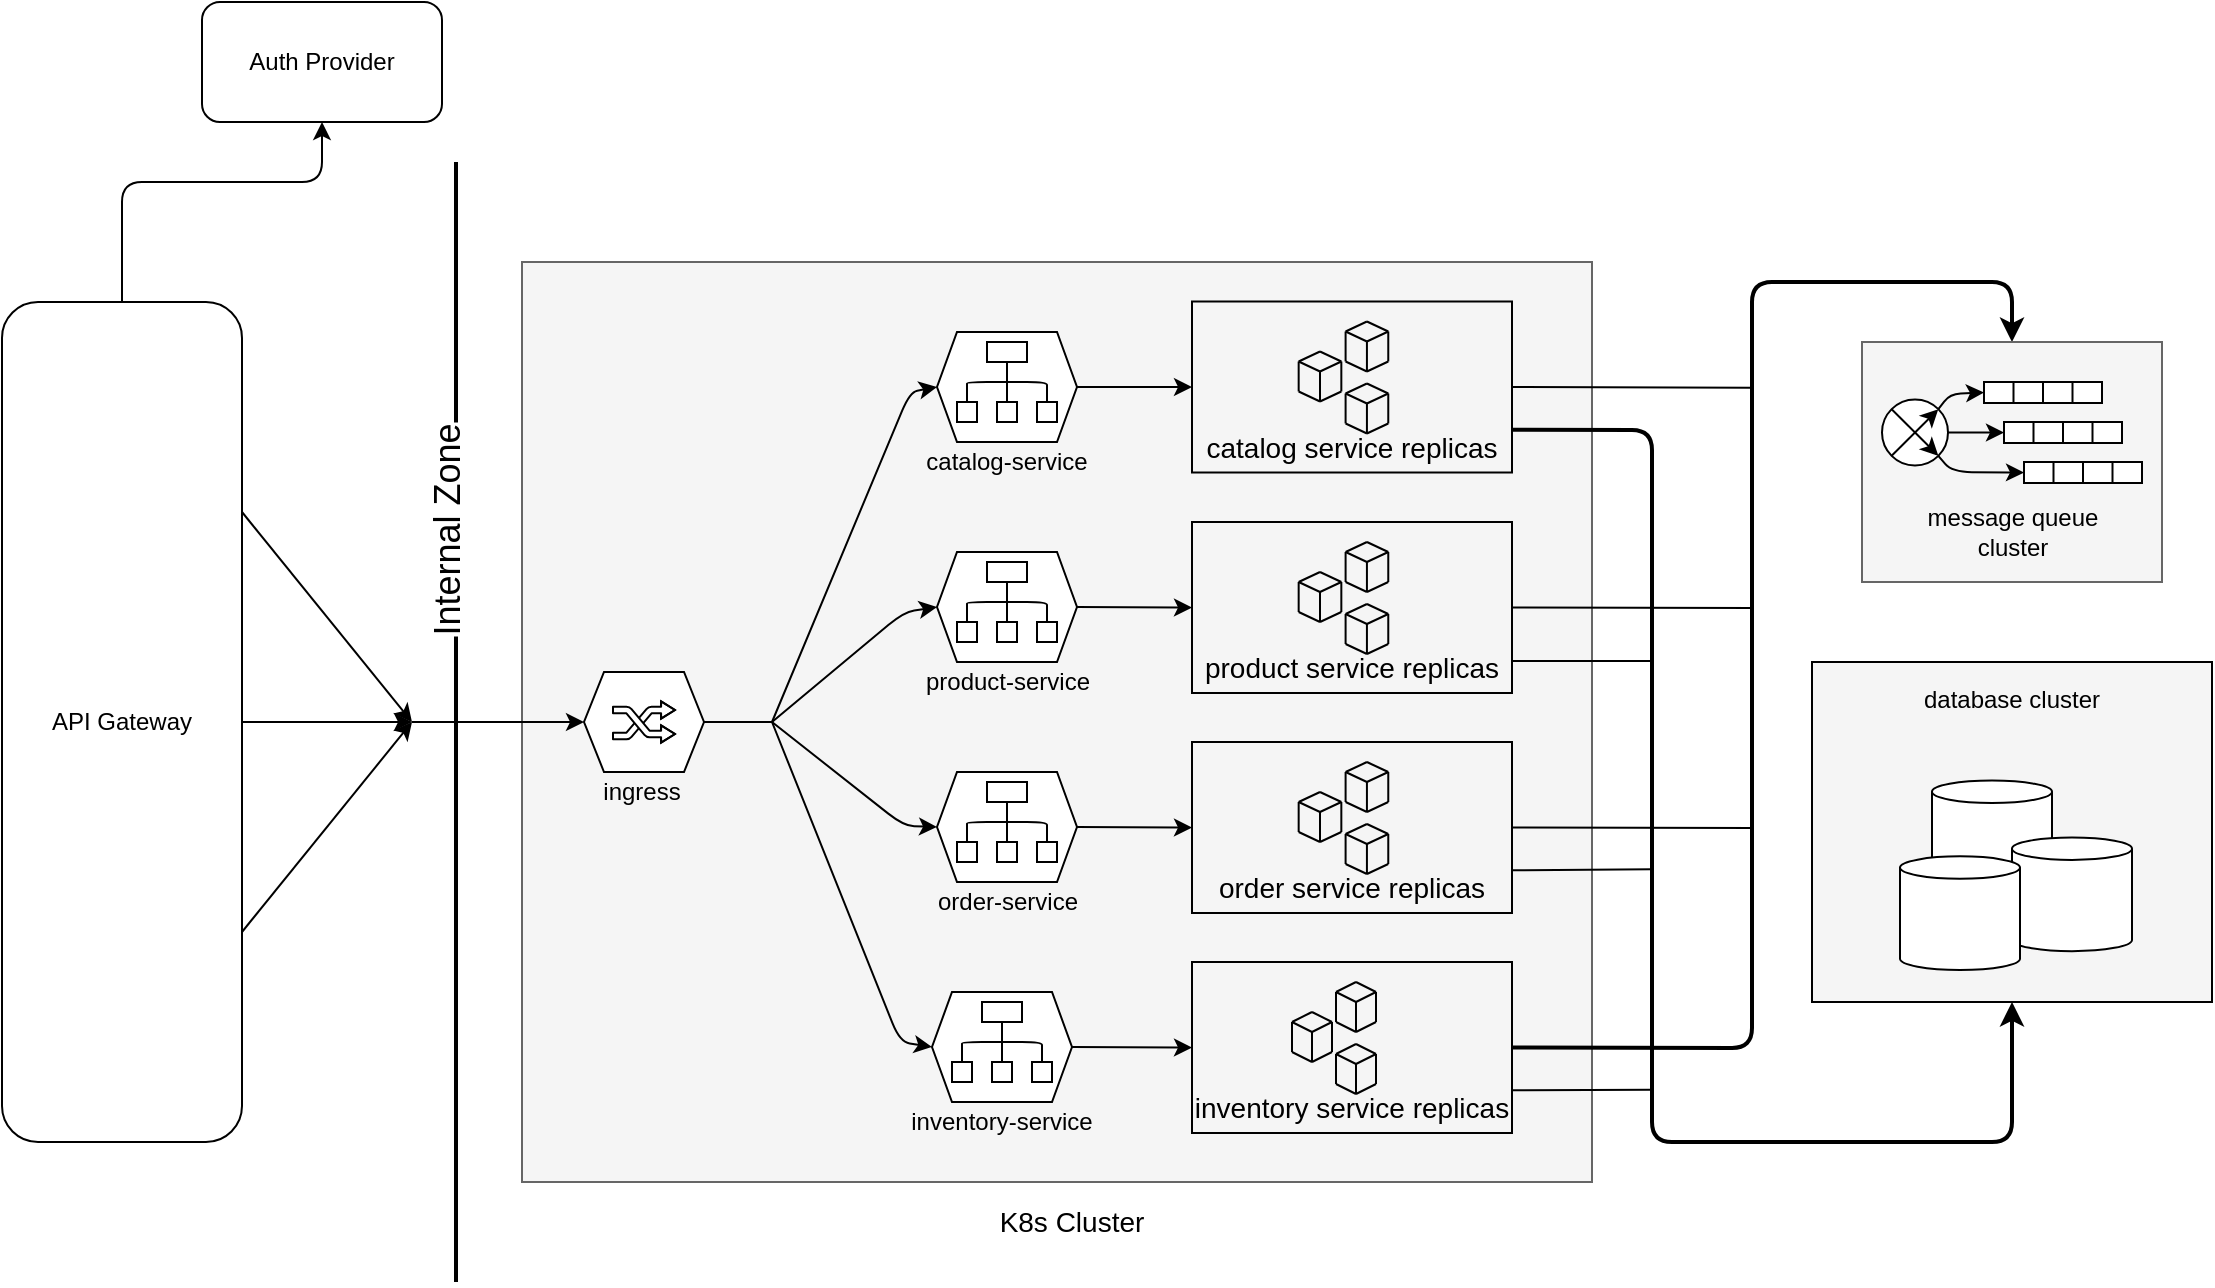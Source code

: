 <mxfile>
    <diagram id="Xnh4wSkNKo7zt2GgQq9Q" name="Page-1">
        <mxGraphModel dx="283" dy="232" grid="1" gridSize="10" guides="1" tooltips="1" connect="1" arrows="1" fold="1" page="1" pageScale="1" pageWidth="850" pageHeight="1100" math="0" shadow="0">
            <root>
                <mxCell id="0"/>
                <mxCell id="1" parent="0"/>
                <mxCell id="72" value="" style="rounded=0;whiteSpace=wrap;html=1;fillColor=#f5f5f5;strokeColor=#666666;fontColor=#333333;" parent="1" vertex="1">
                    <mxGeometry x="560" y="350" width="535" height="460" as="geometry"/>
                </mxCell>
                <mxCell id="76" value="" style="group" parent="72" vertex="1" connectable="0">
                    <mxGeometry x="30" y="205" width="61" height="65" as="geometry"/>
                </mxCell>
                <mxCell id="70" value="ingress" style="text;html=1;strokeColor=none;fillColor=none;align=center;verticalAlign=middle;whiteSpace=wrap;rounded=0;" parent="76" vertex="1">
                    <mxGeometry y="55" width="60" height="10" as="geometry"/>
                </mxCell>
                <mxCell id="9" value="" style="shape=hexagon;perimeter=hexagonPerimeter2;whiteSpace=wrap;html=1;fixedSize=1;size=10;" parent="76" vertex="1">
                    <mxGeometry x="1" width="60" height="50" as="geometry"/>
                </mxCell>
                <mxCell id="6" value="" style="shape=flexArrow;endArrow=classic;html=1;endWidth=4.341;endSize=1.992;width=3.333;fillColor=default;" parent="76" edge="1">
                    <mxGeometry width="50" height="50" relative="1" as="geometry">
                        <mxPoint x="15" y="32" as="sourcePoint"/>
                        <mxPoint x="47" y="19" as="targetPoint"/>
                        <Array as="points">
                            <mxPoint x="23" y="32"/>
                            <mxPoint x="34" y="19"/>
                        </Array>
                    </mxGeometry>
                </mxCell>
                <mxCell id="8" value="" style="shape=flexArrow;endArrow=classic;html=1;endWidth=4.341;endSize=1.992;width=3.333;fillColor=default;" parent="76" edge="1">
                    <mxGeometry width="50" height="50" relative="1" as="geometry">
                        <mxPoint x="15" y="19" as="sourcePoint"/>
                        <mxPoint x="47" y="31" as="targetPoint"/>
                        <Array as="points">
                            <mxPoint x="23" y="19"/>
                            <mxPoint x="33" y="31"/>
                        </Array>
                    </mxGeometry>
                </mxCell>
                <mxCell id="13" style="edgeStyle=none;html=1;exitX=1;exitY=0.25;exitDx=0;exitDy=0;startArrow=none;startFill=0;fillColor=default;" parent="1" source="2" edge="1">
                    <mxGeometry relative="1" as="geometry">
                        <mxPoint x="505" y="580" as="targetPoint"/>
                    </mxGeometry>
                </mxCell>
                <mxCell id="14" style="edgeStyle=none;html=1;exitX=1;exitY=0.5;exitDx=0;exitDy=0;startArrow=none;startFill=0;fillColor=default;" parent="1" source="2" edge="1">
                    <mxGeometry relative="1" as="geometry">
                        <mxPoint x="505" y="580" as="targetPoint"/>
                    </mxGeometry>
                </mxCell>
                <mxCell id="15" style="edgeStyle=none;html=1;exitX=1;exitY=0.75;exitDx=0;exitDy=0;startArrow=none;startFill=0;fillColor=default;" parent="1" source="2" edge="1">
                    <mxGeometry relative="1" as="geometry">
                        <mxPoint x="505" y="580" as="targetPoint"/>
                    </mxGeometry>
                </mxCell>
                <mxCell id="17" style="edgeStyle=none;html=1;exitX=0.5;exitY=0;exitDx=0;exitDy=0;entryX=0.5;entryY=1;entryDx=0;entryDy=0;startArrow=none;startFill=0;fillColor=default;" parent="1" source="2" target="16" edge="1">
                    <mxGeometry relative="1" as="geometry">
                        <Array as="points">
                            <mxPoint x="360" y="310"/>
                            <mxPoint x="460" y="310"/>
                        </Array>
                    </mxGeometry>
                </mxCell>
                <mxCell id="2" value="API Gateway" style="rounded=1;whiteSpace=wrap;html=1;" parent="1" vertex="1">
                    <mxGeometry x="300" y="370" width="120" height="420" as="geometry"/>
                </mxCell>
                <mxCell id="12" value="" style="endArrow=classic;html=1;fillColor=default;entryX=0;entryY=0.5;entryDx=0;entryDy=0;" parent="1" target="9" edge="1">
                    <mxGeometry width="50" height="50" relative="1" as="geometry">
                        <mxPoint x="505" y="580" as="sourcePoint"/>
                        <mxPoint x="381" y="645" as="targetPoint"/>
                    </mxGeometry>
                </mxCell>
                <mxCell id="16" value="Auth Provider" style="rounded=1;whiteSpace=wrap;html=1;" parent="1" vertex="1">
                    <mxGeometry x="400" y="220" width="120" height="60" as="geometry"/>
                </mxCell>
                <mxCell id="36" value="" style="group" parent="1" vertex="1" connectable="0">
                    <mxGeometry x="760" y="385" width="85" height="70" as="geometry"/>
                </mxCell>
                <mxCell id="35" value="catalog-service" style="text;html=1;strokeColor=none;fillColor=none;align=center;verticalAlign=middle;whiteSpace=wrap;rounded=0;container=0;" parent="36" vertex="1">
                    <mxGeometry y="60" width="85" height="10" as="geometry"/>
                </mxCell>
                <mxCell id="19" value="" style="shape=hexagon;perimeter=hexagonPerimeter2;whiteSpace=wrap;html=1;fixedSize=1;size=10;verticalAlign=top;labelPosition=center;verticalLabelPosition=bottom;align=center;container=0;" parent="36" vertex="1">
                    <mxGeometry x="7.5" width="70" height="55" as="geometry"/>
                </mxCell>
                <mxCell id="18" value="" style="rounded=0;whiteSpace=wrap;html=1;container=0;" parent="36" vertex="1">
                    <mxGeometry x="17.5" y="35" width="10" height="10" as="geometry"/>
                </mxCell>
                <mxCell id="20" value="" style="rounded=0;whiteSpace=wrap;html=1;container=0;" parent="36" vertex="1">
                    <mxGeometry x="37.5" y="35" width="10" height="10" as="geometry"/>
                </mxCell>
                <mxCell id="21" value="" style="rounded=0;whiteSpace=wrap;html=1;container=0;" parent="36" vertex="1">
                    <mxGeometry x="57.5" y="35" width="10" height="10" as="geometry"/>
                </mxCell>
                <mxCell id="27" style="edgeStyle=none;html=1;exitX=0.5;exitY=0;exitDx=0;exitDy=0;startArrow=none;startFill=0;endArrow=none;endFill=0;fillColor=default;entryX=0.5;entryY=0;entryDx=0;entryDy=0;" parent="36" source="18" target="21" edge="1">
                    <mxGeometry relative="1" as="geometry">
                        <mxPoint x="59.5" y="25" as="targetPoint"/>
                        <Array as="points">
                            <mxPoint x="22.5" y="28"/>
                            <mxPoint x="22.5" y="25"/>
                            <mxPoint x="62.5" y="25"/>
                            <mxPoint x="62.5" y="28"/>
                        </Array>
                    </mxGeometry>
                </mxCell>
                <mxCell id="28" style="edgeStyle=none;html=1;exitX=0.5;exitY=1;exitDx=0;exitDy=0;entryX=0.5;entryY=0;entryDx=0;entryDy=0;startArrow=none;startFill=0;endArrow=none;endFill=0;fillColor=default;" parent="36" source="22" target="20" edge="1">
                    <mxGeometry relative="1" as="geometry"/>
                </mxCell>
                <mxCell id="22" value="" style="rounded=0;whiteSpace=wrap;html=1;container=0;" parent="36" vertex="1">
                    <mxGeometry x="32.5" y="5" width="20" height="10" as="geometry"/>
                </mxCell>
                <mxCell id="46" value="" style="group" parent="1" vertex="1" connectable="0">
                    <mxGeometry x="742.5" y="495" width="120" height="70" as="geometry"/>
                </mxCell>
                <mxCell id="38" value="product-service" style="text;html=1;strokeColor=none;fillColor=none;align=center;verticalAlign=middle;whiteSpace=wrap;rounded=0;container=0;" parent="46" vertex="1">
                    <mxGeometry y="60" width="120" height="10" as="geometry"/>
                </mxCell>
                <mxCell id="39" value="" style="shape=hexagon;perimeter=hexagonPerimeter2;whiteSpace=wrap;html=1;fixedSize=1;size=10;verticalAlign=top;labelPosition=center;verticalLabelPosition=bottom;align=center;container=0;" parent="46" vertex="1">
                    <mxGeometry x="25" width="70" height="55" as="geometry"/>
                </mxCell>
                <mxCell id="40" value="" style="rounded=0;whiteSpace=wrap;html=1;container=0;" parent="46" vertex="1">
                    <mxGeometry x="35" y="35" width="10" height="10" as="geometry"/>
                </mxCell>
                <mxCell id="41" value="" style="rounded=0;whiteSpace=wrap;html=1;container=0;" parent="46" vertex="1">
                    <mxGeometry x="55" y="35" width="10" height="10" as="geometry"/>
                </mxCell>
                <mxCell id="42" value="" style="rounded=0;whiteSpace=wrap;html=1;container=0;" parent="46" vertex="1">
                    <mxGeometry x="75" y="35" width="10" height="10" as="geometry"/>
                </mxCell>
                <mxCell id="43" style="edgeStyle=none;html=1;exitX=0.5;exitY=0;exitDx=0;exitDy=0;startArrow=none;startFill=0;endArrow=none;endFill=0;fillColor=default;entryX=0.5;entryY=0;entryDx=0;entryDy=0;" parent="46" source="40" target="42" edge="1">
                    <mxGeometry relative="1" as="geometry">
                        <mxPoint x="77" y="25" as="targetPoint"/>
                        <Array as="points">
                            <mxPoint x="40" y="28"/>
                            <mxPoint x="40" y="25"/>
                            <mxPoint x="80" y="25"/>
                            <mxPoint x="80" y="28"/>
                        </Array>
                    </mxGeometry>
                </mxCell>
                <mxCell id="44" style="edgeStyle=none;html=1;exitX=0.5;exitY=1;exitDx=0;exitDy=0;entryX=0.5;entryY=0;entryDx=0;entryDy=0;startArrow=none;startFill=0;endArrow=none;endFill=0;fillColor=default;" parent="46" source="45" target="41" edge="1">
                    <mxGeometry relative="1" as="geometry"/>
                </mxCell>
                <mxCell id="45" value="" style="rounded=0;whiteSpace=wrap;html=1;container=0;" parent="46" vertex="1">
                    <mxGeometry x="50" y="5" width="20" height="10" as="geometry"/>
                </mxCell>
                <mxCell id="47" value="" style="group" parent="1" vertex="1" connectable="0">
                    <mxGeometry x="742.5" y="605" width="120" height="70" as="geometry"/>
                </mxCell>
                <mxCell id="48" value="order-service" style="text;html=1;strokeColor=none;fillColor=none;align=center;verticalAlign=middle;whiteSpace=wrap;rounded=0;container=0;" parent="47" vertex="1">
                    <mxGeometry y="60" width="120" height="10" as="geometry"/>
                </mxCell>
                <mxCell id="49" value="" style="shape=hexagon;perimeter=hexagonPerimeter2;whiteSpace=wrap;html=1;fixedSize=1;size=10;verticalAlign=top;labelPosition=center;verticalLabelPosition=bottom;align=center;container=0;" parent="47" vertex="1">
                    <mxGeometry x="25" width="70" height="55" as="geometry"/>
                </mxCell>
                <mxCell id="50" value="" style="rounded=0;whiteSpace=wrap;html=1;container=0;" parent="47" vertex="1">
                    <mxGeometry x="35" y="35" width="10" height="10" as="geometry"/>
                </mxCell>
                <mxCell id="51" value="" style="rounded=0;whiteSpace=wrap;html=1;container=0;" parent="47" vertex="1">
                    <mxGeometry x="55" y="35" width="10" height="10" as="geometry"/>
                </mxCell>
                <mxCell id="52" value="" style="rounded=0;whiteSpace=wrap;html=1;container=0;" parent="47" vertex="1">
                    <mxGeometry x="75" y="35" width="10" height="10" as="geometry"/>
                </mxCell>
                <mxCell id="53" style="edgeStyle=none;html=1;exitX=0.5;exitY=0;exitDx=0;exitDy=0;startArrow=none;startFill=0;endArrow=none;endFill=0;fillColor=default;entryX=0.5;entryY=0;entryDx=0;entryDy=0;" parent="47" source="50" target="52" edge="1">
                    <mxGeometry relative="1" as="geometry">
                        <mxPoint x="77" y="25" as="targetPoint"/>
                        <Array as="points">
                            <mxPoint x="40" y="28"/>
                            <mxPoint x="40" y="25"/>
                            <mxPoint x="80" y="25"/>
                            <mxPoint x="80" y="28"/>
                        </Array>
                    </mxGeometry>
                </mxCell>
                <mxCell id="54" style="edgeStyle=none;html=1;exitX=0.5;exitY=1;exitDx=0;exitDy=0;entryX=0.5;entryY=0;entryDx=0;entryDy=0;startArrow=none;startFill=0;endArrow=none;endFill=0;fillColor=default;" parent="47" source="55" target="51" edge="1">
                    <mxGeometry relative="1" as="geometry"/>
                </mxCell>
                <mxCell id="55" value="" style="rounded=0;whiteSpace=wrap;html=1;container=0;" parent="47" vertex="1">
                    <mxGeometry x="50" y="5" width="20" height="10" as="geometry"/>
                </mxCell>
                <mxCell id="56" value="" style="group" parent="1" vertex="1" connectable="0">
                    <mxGeometry x="740" y="715" width="120" height="70" as="geometry"/>
                </mxCell>
                <mxCell id="57" value="inventory-service" style="text;html=1;strokeColor=none;fillColor=none;align=center;verticalAlign=middle;whiteSpace=wrap;rounded=0;container=0;" parent="56" vertex="1">
                    <mxGeometry y="60" width="120" height="10" as="geometry"/>
                </mxCell>
                <mxCell id="58" value="" style="shape=hexagon;perimeter=hexagonPerimeter2;whiteSpace=wrap;html=1;fixedSize=1;size=10;verticalAlign=top;labelPosition=center;verticalLabelPosition=bottom;align=center;container=0;" parent="56" vertex="1">
                    <mxGeometry x="25" width="70" height="55" as="geometry"/>
                </mxCell>
                <mxCell id="59" value="" style="rounded=0;whiteSpace=wrap;html=1;container=0;" parent="56" vertex="1">
                    <mxGeometry x="35" y="35" width="10" height="10" as="geometry"/>
                </mxCell>
                <mxCell id="60" value="" style="rounded=0;whiteSpace=wrap;html=1;container=0;" parent="56" vertex="1">
                    <mxGeometry x="55" y="35" width="10" height="10" as="geometry"/>
                </mxCell>
                <mxCell id="61" value="" style="rounded=0;whiteSpace=wrap;html=1;container=0;" parent="56" vertex="1">
                    <mxGeometry x="75" y="35" width="10" height="10" as="geometry"/>
                </mxCell>
                <mxCell id="62" style="edgeStyle=none;html=1;exitX=0.5;exitY=0;exitDx=0;exitDy=0;startArrow=none;startFill=0;endArrow=none;endFill=0;fillColor=default;entryX=0.5;entryY=0;entryDx=0;entryDy=0;" parent="56" source="59" target="61" edge="1">
                    <mxGeometry relative="1" as="geometry">
                        <mxPoint x="77" y="25" as="targetPoint"/>
                        <Array as="points">
                            <mxPoint x="40" y="28"/>
                            <mxPoint x="40" y="25"/>
                            <mxPoint x="80" y="25"/>
                            <mxPoint x="80" y="28"/>
                        </Array>
                    </mxGeometry>
                </mxCell>
                <mxCell id="63" style="edgeStyle=none;html=1;exitX=0.5;exitY=1;exitDx=0;exitDy=0;entryX=0.5;entryY=0;entryDx=0;entryDy=0;startArrow=none;startFill=0;endArrow=none;endFill=0;fillColor=default;" parent="56" source="64" target="60" edge="1">
                    <mxGeometry relative="1" as="geometry"/>
                </mxCell>
                <mxCell id="64" value="" style="rounded=0;whiteSpace=wrap;html=1;container=0;" parent="56" vertex="1">
                    <mxGeometry x="50" y="5" width="20" height="10" as="geometry"/>
                </mxCell>
                <mxCell id="65" style="edgeStyle=none;html=1;exitX=1;exitY=0.5;exitDx=0;exitDy=0;startArrow=none;startFill=0;endArrow=none;endFill=0;fillColor=default;" parent="1" source="9" edge="1">
                    <mxGeometry relative="1" as="geometry">
                        <mxPoint x="685" y="580" as="targetPoint"/>
                    </mxGeometry>
                </mxCell>
                <mxCell id="66" value="" style="endArrow=classic;html=1;fillColor=default;entryX=0;entryY=0.5;entryDx=0;entryDy=0;" parent="1" target="19" edge="1">
                    <mxGeometry width="50" height="50" relative="1" as="geometry">
                        <mxPoint x="685" y="580" as="sourcePoint"/>
                        <mxPoint x="670" y="565" as="targetPoint"/>
                        <Array as="points">
                            <mxPoint x="754" y="415"/>
                        </Array>
                    </mxGeometry>
                </mxCell>
                <mxCell id="67" value="" style="endArrow=classic;html=1;fillColor=default;entryX=0;entryY=0.5;entryDx=0;entryDy=0;" parent="1" target="39" edge="1">
                    <mxGeometry width="50" height="50" relative="1" as="geometry">
                        <mxPoint x="685" y="580" as="sourcePoint"/>
                        <mxPoint x="670" y="565" as="targetPoint"/>
                        <Array as="points">
                            <mxPoint x="751" y="525"/>
                        </Array>
                    </mxGeometry>
                </mxCell>
                <mxCell id="68" value="" style="endArrow=classic;html=1;fillColor=default;entryX=0;entryY=0.5;entryDx=0;entryDy=0;" parent="1" target="49" edge="1">
                    <mxGeometry width="50" height="50" relative="1" as="geometry">
                        <mxPoint x="685" y="580" as="sourcePoint"/>
                        <mxPoint x="670" y="565" as="targetPoint"/>
                        <Array as="points">
                            <mxPoint x="751" y="632"/>
                        </Array>
                    </mxGeometry>
                </mxCell>
                <mxCell id="69" value="" style="endArrow=classic;html=1;fillColor=default;entryX=0;entryY=0.5;entryDx=0;entryDy=0;" parent="1" target="58" edge="1">
                    <mxGeometry width="50" height="50" relative="1" as="geometry">
                        <mxPoint x="685" y="580" as="sourcePoint"/>
                        <mxPoint x="670" y="565" as="targetPoint"/>
                        <Array as="points">
                            <mxPoint x="749" y="740"/>
                        </Array>
                    </mxGeometry>
                </mxCell>
                <mxCell id="73" value="&lt;font style=&quot;font-size: 14px;&quot;&gt;K8s Cluster&lt;/font&gt;" style="text;html=1;strokeColor=none;fillColor=none;align=center;verticalAlign=middle;whiteSpace=wrap;rounded=0;" parent="1" vertex="1">
                    <mxGeometry x="795" y="820" width="80" height="20" as="geometry"/>
                </mxCell>
                <mxCell id="232" value="" style="group" parent="1" vertex="1" connectable="0">
                    <mxGeometry x="895" y="369.75" width="160" height="85.5" as="geometry"/>
                </mxCell>
                <mxCell id="233" value="" style="rounded=0;whiteSpace=wrap;html=1;fontSize=14;fillColor=none;" parent="232" vertex="1">
                    <mxGeometry width="160" height="85.5" as="geometry"/>
                </mxCell>
                <mxCell id="234" value="catalog service replicas" style="text;html=1;strokeColor=none;fillColor=none;align=center;verticalAlign=middle;whiteSpace=wrap;rounded=0;fontSize=14;container=0;" parent="232" vertex="1">
                    <mxGeometry y="66.25" width="160" height="13" as="geometry"/>
                </mxCell>
                <mxCell id="235" value="" style="endArrow=none;html=1;fontSize=14;fillColor=default;" parent="232" edge="1">
                    <mxGeometry width="50" height="50" relative="1" as="geometry">
                        <mxPoint x="87.467" y="20" as="sourcePoint"/>
                        <mxPoint x="98.133" y="15" as="targetPoint"/>
                    </mxGeometry>
                </mxCell>
                <mxCell id="236" value="" style="endArrow=none;html=1;fontSize=14;fillColor=default;" parent="232" edge="1">
                    <mxGeometry width="50" height="50" relative="1" as="geometry">
                        <mxPoint x="87.467" y="20" as="sourcePoint"/>
                        <mxPoint x="76.8" y="15" as="targetPoint"/>
                    </mxGeometry>
                </mxCell>
                <mxCell id="237" value="" style="endArrow=none;html=1;fontSize=14;fillColor=default;" parent="232" edge="1">
                    <mxGeometry width="50" height="50" relative="1" as="geometry">
                        <mxPoint x="87.467" y="10" as="sourcePoint"/>
                        <mxPoint x="76.8" y="15" as="targetPoint"/>
                    </mxGeometry>
                </mxCell>
                <mxCell id="238" value="" style="endArrow=none;html=1;fontSize=14;fillColor=default;" parent="232" edge="1">
                    <mxGeometry width="50" height="50" relative="1" as="geometry">
                        <mxPoint x="98.133" y="15" as="sourcePoint"/>
                        <mxPoint x="87.467" y="10" as="targetPoint"/>
                    </mxGeometry>
                </mxCell>
                <mxCell id="239" value="" style="endArrow=none;html=1;fontSize=14;fillColor=default;" parent="232" edge="1">
                    <mxGeometry width="50" height="50" relative="1" as="geometry">
                        <mxPoint x="76.8" y="30" as="sourcePoint"/>
                        <mxPoint x="76.8" y="15" as="targetPoint"/>
                    </mxGeometry>
                </mxCell>
                <mxCell id="240" value="" style="endArrow=none;html=1;fontSize=14;fillColor=default;" parent="232" edge="1">
                    <mxGeometry width="50" height="50" relative="1" as="geometry">
                        <mxPoint x="98.133" y="30" as="sourcePoint"/>
                        <mxPoint x="98.133" y="15" as="targetPoint"/>
                    </mxGeometry>
                </mxCell>
                <mxCell id="241" value="" style="endArrow=none;html=1;fontSize=14;fillColor=default;" parent="232" edge="1">
                    <mxGeometry width="50" height="50" relative="1" as="geometry">
                        <mxPoint x="87.467" y="35" as="sourcePoint"/>
                        <mxPoint x="76.8" y="30" as="targetPoint"/>
                    </mxGeometry>
                </mxCell>
                <mxCell id="242" value="" style="endArrow=none;html=1;fontSize=14;fillColor=default;" parent="232" edge="1">
                    <mxGeometry width="50" height="50" relative="1" as="geometry">
                        <mxPoint x="87.467" y="35" as="sourcePoint"/>
                        <mxPoint x="98.133" y="30" as="targetPoint"/>
                    </mxGeometry>
                </mxCell>
                <mxCell id="243" value="" style="endArrow=none;html=1;fontSize=14;fillColor=default;" parent="232" edge="1">
                    <mxGeometry width="50" height="50" relative="1" as="geometry">
                        <mxPoint x="87.467" y="35" as="sourcePoint"/>
                        <mxPoint x="87.467" y="20" as="targetPoint"/>
                    </mxGeometry>
                </mxCell>
                <mxCell id="244" value="" style="endArrow=none;html=1;fontSize=14;fillColor=default;" parent="232" edge="1">
                    <mxGeometry width="50" height="50" relative="1" as="geometry">
                        <mxPoint x="64" y="35" as="sourcePoint"/>
                        <mxPoint x="74.667" y="30" as="targetPoint"/>
                    </mxGeometry>
                </mxCell>
                <mxCell id="245" value="" style="endArrow=none;html=1;fontSize=14;fillColor=default;" parent="232" edge="1">
                    <mxGeometry width="50" height="50" relative="1" as="geometry">
                        <mxPoint x="64" y="35" as="sourcePoint"/>
                        <mxPoint x="53.333" y="30" as="targetPoint"/>
                    </mxGeometry>
                </mxCell>
                <mxCell id="246" value="" style="endArrow=none;html=1;fontSize=14;fillColor=default;" parent="232" edge="1">
                    <mxGeometry width="50" height="50" relative="1" as="geometry">
                        <mxPoint x="64" y="25" as="sourcePoint"/>
                        <mxPoint x="53.333" y="30" as="targetPoint"/>
                    </mxGeometry>
                </mxCell>
                <mxCell id="247" value="" style="endArrow=none;html=1;fontSize=14;fillColor=default;" parent="232" edge="1">
                    <mxGeometry width="50" height="50" relative="1" as="geometry">
                        <mxPoint x="74.667" y="30" as="sourcePoint"/>
                        <mxPoint x="64" y="25" as="targetPoint"/>
                    </mxGeometry>
                </mxCell>
                <mxCell id="248" value="" style="endArrow=none;html=1;fontSize=14;fillColor=default;" parent="232" edge="1">
                    <mxGeometry width="50" height="50" relative="1" as="geometry">
                        <mxPoint x="53.333" y="45" as="sourcePoint"/>
                        <mxPoint x="53.333" y="30" as="targetPoint"/>
                    </mxGeometry>
                </mxCell>
                <mxCell id="249" value="" style="endArrow=none;html=1;fontSize=14;fillColor=default;" parent="232" edge="1">
                    <mxGeometry width="50" height="50" relative="1" as="geometry">
                        <mxPoint x="74.667" y="45" as="sourcePoint"/>
                        <mxPoint x="74.667" y="30" as="targetPoint"/>
                    </mxGeometry>
                </mxCell>
                <mxCell id="250" value="" style="endArrow=none;html=1;fontSize=14;fillColor=default;" parent="232" edge="1">
                    <mxGeometry width="50" height="50" relative="1" as="geometry">
                        <mxPoint x="64" y="50" as="sourcePoint"/>
                        <mxPoint x="53.333" y="45" as="targetPoint"/>
                    </mxGeometry>
                </mxCell>
                <mxCell id="251" value="" style="endArrow=none;html=1;fontSize=14;fillColor=default;" parent="232" edge="1">
                    <mxGeometry width="50" height="50" relative="1" as="geometry">
                        <mxPoint x="64" y="50" as="sourcePoint"/>
                        <mxPoint x="74.667" y="45" as="targetPoint"/>
                    </mxGeometry>
                </mxCell>
                <mxCell id="252" value="" style="endArrow=none;html=1;fontSize=14;fillColor=default;" parent="232" edge="1">
                    <mxGeometry width="50" height="50" relative="1" as="geometry">
                        <mxPoint x="64" y="50" as="sourcePoint"/>
                        <mxPoint x="64" y="35" as="targetPoint"/>
                    </mxGeometry>
                </mxCell>
                <mxCell id="253" value="" style="endArrow=none;html=1;fontSize=14;fillColor=default;" parent="232" edge="1">
                    <mxGeometry width="50" height="50" relative="1" as="geometry">
                        <mxPoint x="87.467" y="51" as="sourcePoint"/>
                        <mxPoint x="98.133" y="46" as="targetPoint"/>
                    </mxGeometry>
                </mxCell>
                <mxCell id="254" value="" style="endArrow=none;html=1;fontSize=14;fillColor=default;" parent="232" edge="1">
                    <mxGeometry width="50" height="50" relative="1" as="geometry">
                        <mxPoint x="87.467" y="51" as="sourcePoint"/>
                        <mxPoint x="76.8" y="46" as="targetPoint"/>
                    </mxGeometry>
                </mxCell>
                <mxCell id="255" value="" style="endArrow=none;html=1;fontSize=14;fillColor=default;" parent="232" edge="1">
                    <mxGeometry width="50" height="50" relative="1" as="geometry">
                        <mxPoint x="87.467" y="41" as="sourcePoint"/>
                        <mxPoint x="76.8" y="46" as="targetPoint"/>
                    </mxGeometry>
                </mxCell>
                <mxCell id="256" value="" style="endArrow=none;html=1;fontSize=14;fillColor=default;" parent="232" edge="1">
                    <mxGeometry width="50" height="50" relative="1" as="geometry">
                        <mxPoint x="98.133" y="46" as="sourcePoint"/>
                        <mxPoint x="87.467" y="41" as="targetPoint"/>
                    </mxGeometry>
                </mxCell>
                <mxCell id="257" value="" style="endArrow=none;html=1;fontSize=14;fillColor=default;" parent="232" edge="1">
                    <mxGeometry width="50" height="50" relative="1" as="geometry">
                        <mxPoint x="76.8" y="61" as="sourcePoint"/>
                        <mxPoint x="76.8" y="46" as="targetPoint"/>
                    </mxGeometry>
                </mxCell>
                <mxCell id="258" value="" style="endArrow=none;html=1;fontSize=14;fillColor=default;" parent="232" edge="1">
                    <mxGeometry width="50" height="50" relative="1" as="geometry">
                        <mxPoint x="98.133" y="61" as="sourcePoint"/>
                        <mxPoint x="98.133" y="46" as="targetPoint"/>
                    </mxGeometry>
                </mxCell>
                <mxCell id="259" value="" style="endArrow=none;html=1;fontSize=14;fillColor=default;" parent="232" edge="1">
                    <mxGeometry width="50" height="50" relative="1" as="geometry">
                        <mxPoint x="87.467" y="66" as="sourcePoint"/>
                        <mxPoint x="76.8" y="61" as="targetPoint"/>
                    </mxGeometry>
                </mxCell>
                <mxCell id="260" value="" style="endArrow=none;html=1;fontSize=14;fillColor=default;" parent="232" edge="1">
                    <mxGeometry width="50" height="50" relative="1" as="geometry">
                        <mxPoint x="87.467" y="66" as="sourcePoint"/>
                        <mxPoint x="98.133" y="61" as="targetPoint"/>
                    </mxGeometry>
                </mxCell>
                <mxCell id="261" value="" style="endArrow=none;html=1;fontSize=14;fillColor=default;" parent="232" edge="1">
                    <mxGeometry width="50" height="50" relative="1" as="geometry">
                        <mxPoint x="87.467" y="66" as="sourcePoint"/>
                        <mxPoint x="87.467" y="51" as="targetPoint"/>
                    </mxGeometry>
                </mxCell>
                <mxCell id="262" style="edgeStyle=none;html=1;exitX=1;exitY=0.5;exitDx=0;exitDy=0;entryX=0;entryY=0.5;entryDx=0;entryDy=0;fontSize=14;startArrow=none;startFill=0;endArrow=classic;endFill=1;fillColor=default;" parent="1" source="19" target="233" edge="1">
                    <mxGeometry relative="1" as="geometry"/>
                </mxCell>
                <mxCell id="263" value="" style="group" parent="1" vertex="1" connectable="0">
                    <mxGeometry x="895" y="480" width="160" height="85.5" as="geometry"/>
                </mxCell>
                <mxCell id="264" value="" style="rounded=0;whiteSpace=wrap;html=1;fontSize=14;fillColor=none;" parent="263" vertex="1">
                    <mxGeometry width="160" height="85.5" as="geometry"/>
                </mxCell>
                <mxCell id="265" value="product service replicas" style="text;html=1;strokeColor=none;fillColor=none;align=center;verticalAlign=middle;whiteSpace=wrap;rounded=0;fontSize=14;container=0;" parent="263" vertex="1">
                    <mxGeometry y="66.25" width="160" height="13" as="geometry"/>
                </mxCell>
                <mxCell id="266" value="" style="endArrow=none;html=1;fontSize=14;fillColor=default;" parent="263" edge="1">
                    <mxGeometry width="50" height="50" relative="1" as="geometry">
                        <mxPoint x="87.467" y="20" as="sourcePoint"/>
                        <mxPoint x="98.133" y="15" as="targetPoint"/>
                    </mxGeometry>
                </mxCell>
                <mxCell id="267" value="" style="endArrow=none;html=1;fontSize=14;fillColor=default;" parent="263" edge="1">
                    <mxGeometry width="50" height="50" relative="1" as="geometry">
                        <mxPoint x="87.467" y="20" as="sourcePoint"/>
                        <mxPoint x="76.8" y="15" as="targetPoint"/>
                    </mxGeometry>
                </mxCell>
                <mxCell id="268" value="" style="endArrow=none;html=1;fontSize=14;fillColor=default;" parent="263" edge="1">
                    <mxGeometry width="50" height="50" relative="1" as="geometry">
                        <mxPoint x="87.467" y="10" as="sourcePoint"/>
                        <mxPoint x="76.8" y="15" as="targetPoint"/>
                    </mxGeometry>
                </mxCell>
                <mxCell id="269" value="" style="endArrow=none;html=1;fontSize=14;fillColor=default;" parent="263" edge="1">
                    <mxGeometry width="50" height="50" relative="1" as="geometry">
                        <mxPoint x="98.133" y="15" as="sourcePoint"/>
                        <mxPoint x="87.467" y="10" as="targetPoint"/>
                    </mxGeometry>
                </mxCell>
                <mxCell id="270" value="" style="endArrow=none;html=1;fontSize=14;fillColor=default;" parent="263" edge="1">
                    <mxGeometry width="50" height="50" relative="1" as="geometry">
                        <mxPoint x="76.8" y="30" as="sourcePoint"/>
                        <mxPoint x="76.8" y="15" as="targetPoint"/>
                    </mxGeometry>
                </mxCell>
                <mxCell id="271" value="" style="endArrow=none;html=1;fontSize=14;fillColor=default;" parent="263" edge="1">
                    <mxGeometry width="50" height="50" relative="1" as="geometry">
                        <mxPoint x="98.133" y="30" as="sourcePoint"/>
                        <mxPoint x="98.133" y="15" as="targetPoint"/>
                    </mxGeometry>
                </mxCell>
                <mxCell id="272" value="" style="endArrow=none;html=1;fontSize=14;fillColor=default;" parent="263" edge="1">
                    <mxGeometry width="50" height="50" relative="1" as="geometry">
                        <mxPoint x="87.467" y="35" as="sourcePoint"/>
                        <mxPoint x="76.8" y="30" as="targetPoint"/>
                    </mxGeometry>
                </mxCell>
                <mxCell id="273" value="" style="endArrow=none;html=1;fontSize=14;fillColor=default;" parent="263" edge="1">
                    <mxGeometry width="50" height="50" relative="1" as="geometry">
                        <mxPoint x="87.467" y="35" as="sourcePoint"/>
                        <mxPoint x="98.133" y="30" as="targetPoint"/>
                    </mxGeometry>
                </mxCell>
                <mxCell id="274" value="" style="endArrow=none;html=1;fontSize=14;fillColor=default;" parent="263" edge="1">
                    <mxGeometry width="50" height="50" relative="1" as="geometry">
                        <mxPoint x="87.467" y="35" as="sourcePoint"/>
                        <mxPoint x="87.467" y="20" as="targetPoint"/>
                    </mxGeometry>
                </mxCell>
                <mxCell id="275" value="" style="endArrow=none;html=1;fontSize=14;fillColor=default;" parent="263" edge="1">
                    <mxGeometry width="50" height="50" relative="1" as="geometry">
                        <mxPoint x="64" y="35" as="sourcePoint"/>
                        <mxPoint x="74.667" y="30" as="targetPoint"/>
                    </mxGeometry>
                </mxCell>
                <mxCell id="276" value="" style="endArrow=none;html=1;fontSize=14;fillColor=default;" parent="263" edge="1">
                    <mxGeometry width="50" height="50" relative="1" as="geometry">
                        <mxPoint x="64" y="35" as="sourcePoint"/>
                        <mxPoint x="53.333" y="30" as="targetPoint"/>
                    </mxGeometry>
                </mxCell>
                <mxCell id="277" value="" style="endArrow=none;html=1;fontSize=14;fillColor=default;" parent="263" edge="1">
                    <mxGeometry width="50" height="50" relative="1" as="geometry">
                        <mxPoint x="64" y="25" as="sourcePoint"/>
                        <mxPoint x="53.333" y="30" as="targetPoint"/>
                    </mxGeometry>
                </mxCell>
                <mxCell id="278" value="" style="endArrow=none;html=1;fontSize=14;fillColor=default;" parent="263" edge="1">
                    <mxGeometry width="50" height="50" relative="1" as="geometry">
                        <mxPoint x="74.667" y="30" as="sourcePoint"/>
                        <mxPoint x="64" y="25" as="targetPoint"/>
                    </mxGeometry>
                </mxCell>
                <mxCell id="279" value="" style="endArrow=none;html=1;fontSize=14;fillColor=default;" parent="263" edge="1">
                    <mxGeometry width="50" height="50" relative="1" as="geometry">
                        <mxPoint x="53.333" y="45" as="sourcePoint"/>
                        <mxPoint x="53.333" y="30" as="targetPoint"/>
                    </mxGeometry>
                </mxCell>
                <mxCell id="280" value="" style="endArrow=none;html=1;fontSize=14;fillColor=default;" parent="263" edge="1">
                    <mxGeometry width="50" height="50" relative="1" as="geometry">
                        <mxPoint x="74.667" y="45" as="sourcePoint"/>
                        <mxPoint x="74.667" y="30" as="targetPoint"/>
                    </mxGeometry>
                </mxCell>
                <mxCell id="281" value="" style="endArrow=none;html=1;fontSize=14;fillColor=default;" parent="263" edge="1">
                    <mxGeometry width="50" height="50" relative="1" as="geometry">
                        <mxPoint x="64" y="50" as="sourcePoint"/>
                        <mxPoint x="53.333" y="45" as="targetPoint"/>
                    </mxGeometry>
                </mxCell>
                <mxCell id="282" value="" style="endArrow=none;html=1;fontSize=14;fillColor=default;" parent="263" edge="1">
                    <mxGeometry width="50" height="50" relative="1" as="geometry">
                        <mxPoint x="64" y="50" as="sourcePoint"/>
                        <mxPoint x="74.667" y="45" as="targetPoint"/>
                    </mxGeometry>
                </mxCell>
                <mxCell id="283" value="" style="endArrow=none;html=1;fontSize=14;fillColor=default;" parent="263" edge="1">
                    <mxGeometry width="50" height="50" relative="1" as="geometry">
                        <mxPoint x="64" y="50" as="sourcePoint"/>
                        <mxPoint x="64" y="35" as="targetPoint"/>
                    </mxGeometry>
                </mxCell>
                <mxCell id="284" value="" style="endArrow=none;html=1;fontSize=14;fillColor=default;" parent="263" edge="1">
                    <mxGeometry width="50" height="50" relative="1" as="geometry">
                        <mxPoint x="87.467" y="51" as="sourcePoint"/>
                        <mxPoint x="98.133" y="46" as="targetPoint"/>
                    </mxGeometry>
                </mxCell>
                <mxCell id="285" value="" style="endArrow=none;html=1;fontSize=14;fillColor=default;" parent="263" edge="1">
                    <mxGeometry width="50" height="50" relative="1" as="geometry">
                        <mxPoint x="87.467" y="51" as="sourcePoint"/>
                        <mxPoint x="76.8" y="46" as="targetPoint"/>
                    </mxGeometry>
                </mxCell>
                <mxCell id="286" value="" style="endArrow=none;html=1;fontSize=14;fillColor=default;" parent="263" edge="1">
                    <mxGeometry width="50" height="50" relative="1" as="geometry">
                        <mxPoint x="87.467" y="41" as="sourcePoint"/>
                        <mxPoint x="76.8" y="46" as="targetPoint"/>
                    </mxGeometry>
                </mxCell>
                <mxCell id="287" value="" style="endArrow=none;html=1;fontSize=14;fillColor=default;" parent="263" edge="1">
                    <mxGeometry width="50" height="50" relative="1" as="geometry">
                        <mxPoint x="98.133" y="46" as="sourcePoint"/>
                        <mxPoint x="87.467" y="41" as="targetPoint"/>
                    </mxGeometry>
                </mxCell>
                <mxCell id="288" value="" style="endArrow=none;html=1;fontSize=14;fillColor=default;" parent="263" edge="1">
                    <mxGeometry width="50" height="50" relative="1" as="geometry">
                        <mxPoint x="76.8" y="61" as="sourcePoint"/>
                        <mxPoint x="76.8" y="46" as="targetPoint"/>
                    </mxGeometry>
                </mxCell>
                <mxCell id="289" value="" style="endArrow=none;html=1;fontSize=14;fillColor=default;" parent="263" edge="1">
                    <mxGeometry width="50" height="50" relative="1" as="geometry">
                        <mxPoint x="98.133" y="61" as="sourcePoint"/>
                        <mxPoint x="98.133" y="46" as="targetPoint"/>
                    </mxGeometry>
                </mxCell>
                <mxCell id="290" value="" style="endArrow=none;html=1;fontSize=14;fillColor=default;" parent="263" edge="1">
                    <mxGeometry width="50" height="50" relative="1" as="geometry">
                        <mxPoint x="87.467" y="66" as="sourcePoint"/>
                        <mxPoint x="76.8" y="61" as="targetPoint"/>
                    </mxGeometry>
                </mxCell>
                <mxCell id="291" value="" style="endArrow=none;html=1;fontSize=14;fillColor=default;" parent="263" edge="1">
                    <mxGeometry width="50" height="50" relative="1" as="geometry">
                        <mxPoint x="87.467" y="66" as="sourcePoint"/>
                        <mxPoint x="98.133" y="61" as="targetPoint"/>
                    </mxGeometry>
                </mxCell>
                <mxCell id="292" value="" style="endArrow=none;html=1;fontSize=14;fillColor=default;" parent="263" edge="1">
                    <mxGeometry width="50" height="50" relative="1" as="geometry">
                        <mxPoint x="87.467" y="66" as="sourcePoint"/>
                        <mxPoint x="87.467" y="51" as="targetPoint"/>
                    </mxGeometry>
                </mxCell>
                <mxCell id="293" style="edgeStyle=none;html=1;exitX=1;exitY=0.5;exitDx=0;exitDy=0;entryX=0;entryY=0.5;entryDx=0;entryDy=0;fontSize=14;startArrow=none;startFill=0;endArrow=classic;endFill=1;fillColor=default;" parent="1" source="39" target="264" edge="1">
                    <mxGeometry relative="1" as="geometry"/>
                </mxCell>
                <mxCell id="294" value="" style="group" parent="1" vertex="1" connectable="0">
                    <mxGeometry x="895" y="590" width="160" height="85.5" as="geometry"/>
                </mxCell>
                <mxCell id="295" value="" style="rounded=0;whiteSpace=wrap;html=1;fontSize=14;fillColor=none;" parent="294" vertex="1">
                    <mxGeometry width="160" height="85.5" as="geometry"/>
                </mxCell>
                <mxCell id="296" value="order service replicas" style="text;html=1;strokeColor=none;fillColor=none;align=center;verticalAlign=middle;whiteSpace=wrap;rounded=0;fontSize=14;container=0;" parent="294" vertex="1">
                    <mxGeometry y="66.25" width="160" height="13" as="geometry"/>
                </mxCell>
                <mxCell id="297" value="" style="endArrow=none;html=1;fontSize=14;fillColor=default;" parent="294" edge="1">
                    <mxGeometry width="50" height="50" relative="1" as="geometry">
                        <mxPoint x="87.467" y="20" as="sourcePoint"/>
                        <mxPoint x="98.133" y="15" as="targetPoint"/>
                    </mxGeometry>
                </mxCell>
                <mxCell id="298" value="" style="endArrow=none;html=1;fontSize=14;fillColor=default;" parent="294" edge="1">
                    <mxGeometry width="50" height="50" relative="1" as="geometry">
                        <mxPoint x="87.467" y="20" as="sourcePoint"/>
                        <mxPoint x="76.8" y="15" as="targetPoint"/>
                    </mxGeometry>
                </mxCell>
                <mxCell id="299" value="" style="endArrow=none;html=1;fontSize=14;fillColor=default;" parent="294" edge="1">
                    <mxGeometry width="50" height="50" relative="1" as="geometry">
                        <mxPoint x="87.467" y="10" as="sourcePoint"/>
                        <mxPoint x="76.8" y="15" as="targetPoint"/>
                    </mxGeometry>
                </mxCell>
                <mxCell id="300" value="" style="endArrow=none;html=1;fontSize=14;fillColor=default;" parent="294" edge="1">
                    <mxGeometry width="50" height="50" relative="1" as="geometry">
                        <mxPoint x="98.133" y="15" as="sourcePoint"/>
                        <mxPoint x="87.467" y="10" as="targetPoint"/>
                    </mxGeometry>
                </mxCell>
                <mxCell id="301" value="" style="endArrow=none;html=1;fontSize=14;fillColor=default;" parent="294" edge="1">
                    <mxGeometry width="50" height="50" relative="1" as="geometry">
                        <mxPoint x="76.8" y="30" as="sourcePoint"/>
                        <mxPoint x="76.8" y="15" as="targetPoint"/>
                    </mxGeometry>
                </mxCell>
                <mxCell id="302" value="" style="endArrow=none;html=1;fontSize=14;fillColor=default;" parent="294" edge="1">
                    <mxGeometry width="50" height="50" relative="1" as="geometry">
                        <mxPoint x="98.133" y="30" as="sourcePoint"/>
                        <mxPoint x="98.133" y="15" as="targetPoint"/>
                    </mxGeometry>
                </mxCell>
                <mxCell id="303" value="" style="endArrow=none;html=1;fontSize=14;fillColor=default;" parent="294" edge="1">
                    <mxGeometry width="50" height="50" relative="1" as="geometry">
                        <mxPoint x="87.467" y="35" as="sourcePoint"/>
                        <mxPoint x="76.8" y="30" as="targetPoint"/>
                    </mxGeometry>
                </mxCell>
                <mxCell id="304" value="" style="endArrow=none;html=1;fontSize=14;fillColor=default;" parent="294" edge="1">
                    <mxGeometry width="50" height="50" relative="1" as="geometry">
                        <mxPoint x="87.467" y="35" as="sourcePoint"/>
                        <mxPoint x="98.133" y="30" as="targetPoint"/>
                    </mxGeometry>
                </mxCell>
                <mxCell id="305" value="" style="endArrow=none;html=1;fontSize=14;fillColor=default;" parent="294" edge="1">
                    <mxGeometry width="50" height="50" relative="1" as="geometry">
                        <mxPoint x="87.467" y="35" as="sourcePoint"/>
                        <mxPoint x="87.467" y="20" as="targetPoint"/>
                    </mxGeometry>
                </mxCell>
                <mxCell id="306" value="" style="endArrow=none;html=1;fontSize=14;fillColor=default;" parent="294" edge="1">
                    <mxGeometry width="50" height="50" relative="1" as="geometry">
                        <mxPoint x="64" y="35" as="sourcePoint"/>
                        <mxPoint x="74.667" y="30" as="targetPoint"/>
                    </mxGeometry>
                </mxCell>
                <mxCell id="307" value="" style="endArrow=none;html=1;fontSize=14;fillColor=default;" parent="294" edge="1">
                    <mxGeometry width="50" height="50" relative="1" as="geometry">
                        <mxPoint x="64" y="35" as="sourcePoint"/>
                        <mxPoint x="53.333" y="30" as="targetPoint"/>
                    </mxGeometry>
                </mxCell>
                <mxCell id="308" value="" style="endArrow=none;html=1;fontSize=14;fillColor=default;" parent="294" edge="1">
                    <mxGeometry width="50" height="50" relative="1" as="geometry">
                        <mxPoint x="64" y="25" as="sourcePoint"/>
                        <mxPoint x="53.333" y="30" as="targetPoint"/>
                    </mxGeometry>
                </mxCell>
                <mxCell id="309" value="" style="endArrow=none;html=1;fontSize=14;fillColor=default;" parent="294" edge="1">
                    <mxGeometry width="50" height="50" relative="1" as="geometry">
                        <mxPoint x="74.667" y="30" as="sourcePoint"/>
                        <mxPoint x="64" y="25" as="targetPoint"/>
                    </mxGeometry>
                </mxCell>
                <mxCell id="310" value="" style="endArrow=none;html=1;fontSize=14;fillColor=default;" parent="294" edge="1">
                    <mxGeometry width="50" height="50" relative="1" as="geometry">
                        <mxPoint x="53.333" y="45" as="sourcePoint"/>
                        <mxPoint x="53.333" y="30" as="targetPoint"/>
                    </mxGeometry>
                </mxCell>
                <mxCell id="311" value="" style="endArrow=none;html=1;fontSize=14;fillColor=default;" parent="294" edge="1">
                    <mxGeometry width="50" height="50" relative="1" as="geometry">
                        <mxPoint x="74.667" y="45" as="sourcePoint"/>
                        <mxPoint x="74.667" y="30" as="targetPoint"/>
                    </mxGeometry>
                </mxCell>
                <mxCell id="312" value="" style="endArrow=none;html=1;fontSize=14;fillColor=default;" parent="294" edge="1">
                    <mxGeometry width="50" height="50" relative="1" as="geometry">
                        <mxPoint x="64" y="50" as="sourcePoint"/>
                        <mxPoint x="53.333" y="45" as="targetPoint"/>
                    </mxGeometry>
                </mxCell>
                <mxCell id="313" value="" style="endArrow=none;html=1;fontSize=14;fillColor=default;" parent="294" edge="1">
                    <mxGeometry width="50" height="50" relative="1" as="geometry">
                        <mxPoint x="64" y="50" as="sourcePoint"/>
                        <mxPoint x="74.667" y="45" as="targetPoint"/>
                    </mxGeometry>
                </mxCell>
                <mxCell id="314" value="" style="endArrow=none;html=1;fontSize=14;fillColor=default;" parent="294" edge="1">
                    <mxGeometry width="50" height="50" relative="1" as="geometry">
                        <mxPoint x="64" y="50" as="sourcePoint"/>
                        <mxPoint x="64" y="35" as="targetPoint"/>
                    </mxGeometry>
                </mxCell>
                <mxCell id="315" value="" style="endArrow=none;html=1;fontSize=14;fillColor=default;" parent="294" edge="1">
                    <mxGeometry width="50" height="50" relative="1" as="geometry">
                        <mxPoint x="87.467" y="51" as="sourcePoint"/>
                        <mxPoint x="98.133" y="46" as="targetPoint"/>
                    </mxGeometry>
                </mxCell>
                <mxCell id="316" value="" style="endArrow=none;html=1;fontSize=14;fillColor=default;" parent="294" edge="1">
                    <mxGeometry width="50" height="50" relative="1" as="geometry">
                        <mxPoint x="87.467" y="51" as="sourcePoint"/>
                        <mxPoint x="76.8" y="46" as="targetPoint"/>
                    </mxGeometry>
                </mxCell>
                <mxCell id="317" value="" style="endArrow=none;html=1;fontSize=14;fillColor=default;" parent="294" edge="1">
                    <mxGeometry width="50" height="50" relative="1" as="geometry">
                        <mxPoint x="87.467" y="41" as="sourcePoint"/>
                        <mxPoint x="76.8" y="46" as="targetPoint"/>
                    </mxGeometry>
                </mxCell>
                <mxCell id="318" value="" style="endArrow=none;html=1;fontSize=14;fillColor=default;" parent="294" edge="1">
                    <mxGeometry width="50" height="50" relative="1" as="geometry">
                        <mxPoint x="98.133" y="46" as="sourcePoint"/>
                        <mxPoint x="87.467" y="41" as="targetPoint"/>
                    </mxGeometry>
                </mxCell>
                <mxCell id="319" value="" style="endArrow=none;html=1;fontSize=14;fillColor=default;" parent="294" edge="1">
                    <mxGeometry width="50" height="50" relative="1" as="geometry">
                        <mxPoint x="76.8" y="61" as="sourcePoint"/>
                        <mxPoint x="76.8" y="46" as="targetPoint"/>
                    </mxGeometry>
                </mxCell>
                <mxCell id="320" value="" style="endArrow=none;html=1;fontSize=14;fillColor=default;" parent="294" edge="1">
                    <mxGeometry width="50" height="50" relative="1" as="geometry">
                        <mxPoint x="98.133" y="61" as="sourcePoint"/>
                        <mxPoint x="98.133" y="46" as="targetPoint"/>
                    </mxGeometry>
                </mxCell>
                <mxCell id="321" value="" style="endArrow=none;html=1;fontSize=14;fillColor=default;" parent="294" edge="1">
                    <mxGeometry width="50" height="50" relative="1" as="geometry">
                        <mxPoint x="87.467" y="66" as="sourcePoint"/>
                        <mxPoint x="76.8" y="61" as="targetPoint"/>
                    </mxGeometry>
                </mxCell>
                <mxCell id="322" value="" style="endArrow=none;html=1;fontSize=14;fillColor=default;" parent="294" edge="1">
                    <mxGeometry width="50" height="50" relative="1" as="geometry">
                        <mxPoint x="87.467" y="66" as="sourcePoint"/>
                        <mxPoint x="98.133" y="61" as="targetPoint"/>
                    </mxGeometry>
                </mxCell>
                <mxCell id="323" value="" style="endArrow=none;html=1;fontSize=14;fillColor=default;" parent="294" edge="1">
                    <mxGeometry width="50" height="50" relative="1" as="geometry">
                        <mxPoint x="87.467" y="66" as="sourcePoint"/>
                        <mxPoint x="87.467" y="51" as="targetPoint"/>
                    </mxGeometry>
                </mxCell>
                <mxCell id="325" style="edgeStyle=none;html=1;exitX=1;exitY=0.5;exitDx=0;exitDy=0;entryX=0;entryY=0.5;entryDx=0;entryDy=0;fontSize=14;startArrow=none;startFill=0;endArrow=classic;endFill=1;fillColor=default;" parent="1" source="49" target="295" edge="1">
                    <mxGeometry relative="1" as="geometry"/>
                </mxCell>
                <mxCell id="326" value="" style="group" parent="1" vertex="1" connectable="0">
                    <mxGeometry x="895" y="700" width="160" height="85.5" as="geometry"/>
                </mxCell>
                <mxCell id="327" value="" style="rounded=0;whiteSpace=wrap;html=1;fontSize=14;fillColor=none;" parent="326" vertex="1">
                    <mxGeometry width="160" height="85.5" as="geometry"/>
                </mxCell>
                <mxCell id="328" value="inventory service replicas" style="text;html=1;strokeColor=none;fillColor=none;align=center;verticalAlign=middle;whiteSpace=wrap;rounded=0;fontSize=14;container=0;" parent="326" vertex="1">
                    <mxGeometry y="66.25" width="160" height="13" as="geometry"/>
                </mxCell>
                <mxCell id="329" value="" style="endArrow=none;html=1;fontSize=14;fillColor=default;" parent="326" edge="1">
                    <mxGeometry width="50" height="50" relative="1" as="geometry">
                        <mxPoint x="82" y="20" as="sourcePoint"/>
                        <mxPoint x="92" y="15" as="targetPoint"/>
                    </mxGeometry>
                </mxCell>
                <mxCell id="330" value="" style="endArrow=none;html=1;fontSize=14;fillColor=default;" parent="326" edge="1">
                    <mxGeometry width="50" height="50" relative="1" as="geometry">
                        <mxPoint x="82" y="20" as="sourcePoint"/>
                        <mxPoint x="72" y="15" as="targetPoint"/>
                    </mxGeometry>
                </mxCell>
                <mxCell id="331" value="" style="endArrow=none;html=1;fontSize=14;fillColor=default;" parent="326" edge="1">
                    <mxGeometry width="50" height="50" relative="1" as="geometry">
                        <mxPoint x="82" y="10" as="sourcePoint"/>
                        <mxPoint x="72" y="15" as="targetPoint"/>
                    </mxGeometry>
                </mxCell>
                <mxCell id="332" value="" style="endArrow=none;html=1;fontSize=14;fillColor=default;" parent="326" edge="1">
                    <mxGeometry width="50" height="50" relative="1" as="geometry">
                        <mxPoint x="92" y="15" as="sourcePoint"/>
                        <mxPoint x="82" y="10" as="targetPoint"/>
                    </mxGeometry>
                </mxCell>
                <mxCell id="333" value="" style="endArrow=none;html=1;fontSize=14;fillColor=default;" parent="326" edge="1">
                    <mxGeometry width="50" height="50" relative="1" as="geometry">
                        <mxPoint x="72" y="30" as="sourcePoint"/>
                        <mxPoint x="72" y="15" as="targetPoint"/>
                    </mxGeometry>
                </mxCell>
                <mxCell id="334" value="" style="endArrow=none;html=1;fontSize=14;fillColor=default;" parent="326" edge="1">
                    <mxGeometry width="50" height="50" relative="1" as="geometry">
                        <mxPoint x="92" y="30" as="sourcePoint"/>
                        <mxPoint x="92" y="15" as="targetPoint"/>
                    </mxGeometry>
                </mxCell>
                <mxCell id="335" value="" style="endArrow=none;html=1;fontSize=14;fillColor=default;" parent="326" edge="1">
                    <mxGeometry width="50" height="50" relative="1" as="geometry">
                        <mxPoint x="82" y="35" as="sourcePoint"/>
                        <mxPoint x="72" y="30" as="targetPoint"/>
                    </mxGeometry>
                </mxCell>
                <mxCell id="336" value="" style="endArrow=none;html=1;fontSize=14;fillColor=default;" parent="326" edge="1">
                    <mxGeometry width="50" height="50" relative="1" as="geometry">
                        <mxPoint x="82" y="35" as="sourcePoint"/>
                        <mxPoint x="92" y="30" as="targetPoint"/>
                    </mxGeometry>
                </mxCell>
                <mxCell id="337" value="" style="endArrow=none;html=1;fontSize=14;fillColor=default;" parent="326" edge="1">
                    <mxGeometry width="50" height="50" relative="1" as="geometry">
                        <mxPoint x="82" y="35" as="sourcePoint"/>
                        <mxPoint x="82" y="20" as="targetPoint"/>
                    </mxGeometry>
                </mxCell>
                <mxCell id="338" value="" style="endArrow=none;html=1;fontSize=14;fillColor=default;" parent="326" edge="1">
                    <mxGeometry width="50" height="50" relative="1" as="geometry">
                        <mxPoint x="60" y="35" as="sourcePoint"/>
                        <mxPoint x="70" y="30" as="targetPoint"/>
                    </mxGeometry>
                </mxCell>
                <mxCell id="339" value="" style="endArrow=none;html=1;fontSize=14;fillColor=default;" parent="326" edge="1">
                    <mxGeometry width="50" height="50" relative="1" as="geometry">
                        <mxPoint x="60" y="35" as="sourcePoint"/>
                        <mxPoint x="50" y="30" as="targetPoint"/>
                    </mxGeometry>
                </mxCell>
                <mxCell id="340" value="" style="endArrow=none;html=1;fontSize=14;fillColor=default;" parent="326" edge="1">
                    <mxGeometry width="50" height="50" relative="1" as="geometry">
                        <mxPoint x="60" y="25" as="sourcePoint"/>
                        <mxPoint x="50" y="30" as="targetPoint"/>
                    </mxGeometry>
                </mxCell>
                <mxCell id="341" value="" style="endArrow=none;html=1;fontSize=14;fillColor=default;" parent="326" edge="1">
                    <mxGeometry width="50" height="50" relative="1" as="geometry">
                        <mxPoint x="70" y="30" as="sourcePoint"/>
                        <mxPoint x="60" y="25" as="targetPoint"/>
                    </mxGeometry>
                </mxCell>
                <mxCell id="342" value="" style="endArrow=none;html=1;fontSize=14;fillColor=default;" parent="326" edge="1">
                    <mxGeometry width="50" height="50" relative="1" as="geometry">
                        <mxPoint x="50" y="45" as="sourcePoint"/>
                        <mxPoint x="50" y="30" as="targetPoint"/>
                    </mxGeometry>
                </mxCell>
                <mxCell id="343" value="" style="endArrow=none;html=1;fontSize=14;fillColor=default;" parent="326" edge="1">
                    <mxGeometry width="50" height="50" relative="1" as="geometry">
                        <mxPoint x="70" y="45" as="sourcePoint"/>
                        <mxPoint x="70" y="30" as="targetPoint"/>
                    </mxGeometry>
                </mxCell>
                <mxCell id="344" value="" style="endArrow=none;html=1;fontSize=14;fillColor=default;" parent="326" edge="1">
                    <mxGeometry width="50" height="50" relative="1" as="geometry">
                        <mxPoint x="60" y="50" as="sourcePoint"/>
                        <mxPoint x="50" y="45" as="targetPoint"/>
                    </mxGeometry>
                </mxCell>
                <mxCell id="345" value="" style="endArrow=none;html=1;fontSize=14;fillColor=default;" parent="326" edge="1">
                    <mxGeometry width="50" height="50" relative="1" as="geometry">
                        <mxPoint x="60" y="50" as="sourcePoint"/>
                        <mxPoint x="70" y="45" as="targetPoint"/>
                    </mxGeometry>
                </mxCell>
                <mxCell id="346" value="" style="endArrow=none;html=1;fontSize=14;fillColor=default;" parent="326" edge="1">
                    <mxGeometry width="50" height="50" relative="1" as="geometry">
                        <mxPoint x="60" y="50" as="sourcePoint"/>
                        <mxPoint x="60" y="35" as="targetPoint"/>
                    </mxGeometry>
                </mxCell>
                <mxCell id="347" value="" style="endArrow=none;html=1;fontSize=14;fillColor=default;" parent="326" edge="1">
                    <mxGeometry width="50" height="50" relative="1" as="geometry">
                        <mxPoint x="82" y="51" as="sourcePoint"/>
                        <mxPoint x="92" y="46" as="targetPoint"/>
                    </mxGeometry>
                </mxCell>
                <mxCell id="348" value="" style="endArrow=none;html=1;fontSize=14;fillColor=default;" parent="326" edge="1">
                    <mxGeometry width="50" height="50" relative="1" as="geometry">
                        <mxPoint x="82" y="51" as="sourcePoint"/>
                        <mxPoint x="72" y="46" as="targetPoint"/>
                    </mxGeometry>
                </mxCell>
                <mxCell id="349" value="" style="endArrow=none;html=1;fontSize=14;fillColor=default;" parent="326" edge="1">
                    <mxGeometry width="50" height="50" relative="1" as="geometry">
                        <mxPoint x="82" y="41" as="sourcePoint"/>
                        <mxPoint x="72" y="46" as="targetPoint"/>
                    </mxGeometry>
                </mxCell>
                <mxCell id="350" value="" style="endArrow=none;html=1;fontSize=14;fillColor=default;" parent="326" edge="1">
                    <mxGeometry width="50" height="50" relative="1" as="geometry">
                        <mxPoint x="92" y="46" as="sourcePoint"/>
                        <mxPoint x="82" y="41" as="targetPoint"/>
                    </mxGeometry>
                </mxCell>
                <mxCell id="351" value="" style="endArrow=none;html=1;fontSize=14;fillColor=default;" parent="326" edge="1">
                    <mxGeometry width="50" height="50" relative="1" as="geometry">
                        <mxPoint x="72" y="61" as="sourcePoint"/>
                        <mxPoint x="72" y="46" as="targetPoint"/>
                    </mxGeometry>
                </mxCell>
                <mxCell id="352" value="" style="endArrow=none;html=1;fontSize=14;fillColor=default;" parent="326" edge="1">
                    <mxGeometry width="50" height="50" relative="1" as="geometry">
                        <mxPoint x="92" y="61" as="sourcePoint"/>
                        <mxPoint x="92" y="46" as="targetPoint"/>
                    </mxGeometry>
                </mxCell>
                <mxCell id="353" value="" style="endArrow=none;html=1;fontSize=14;fillColor=default;" parent="326" edge="1">
                    <mxGeometry width="50" height="50" relative="1" as="geometry">
                        <mxPoint x="82" y="66" as="sourcePoint"/>
                        <mxPoint x="72" y="61" as="targetPoint"/>
                    </mxGeometry>
                </mxCell>
                <mxCell id="354" value="" style="endArrow=none;html=1;fontSize=14;fillColor=default;" parent="326" edge="1">
                    <mxGeometry width="50" height="50" relative="1" as="geometry">
                        <mxPoint x="82" y="66" as="sourcePoint"/>
                        <mxPoint x="92" y="61" as="targetPoint"/>
                    </mxGeometry>
                </mxCell>
                <mxCell id="355" value="" style="endArrow=none;html=1;fontSize=14;fillColor=default;" parent="326" edge="1">
                    <mxGeometry width="50" height="50" relative="1" as="geometry">
                        <mxPoint x="82" y="66" as="sourcePoint"/>
                        <mxPoint x="82" y="51" as="targetPoint"/>
                    </mxGeometry>
                </mxCell>
                <mxCell id="356" style="edgeStyle=none;html=1;exitX=1;exitY=0.5;exitDx=0;exitDy=0;entryX=0;entryY=0.5;entryDx=0;entryDy=0;fontSize=14;startArrow=none;startFill=0;endArrow=classic;endFill=1;fillColor=default;" parent="1" source="58" target="327" edge="1">
                    <mxGeometry relative="1" as="geometry"/>
                </mxCell>
                <mxCell id="416" style="edgeStyle=none;html=1;exitX=1;exitY=0.75;exitDx=0;exitDy=0;endArrow=none;endFill=0;" parent="1" source="295" edge="1">
                    <mxGeometry relative="1" as="geometry">
                        <mxPoint x="1125" y="653.684" as="targetPoint"/>
                    </mxGeometry>
                </mxCell>
                <mxCell id="417" style="edgeStyle=none;html=1;exitX=1;exitY=0.25;exitDx=0;exitDy=0;endArrow=none;endFill=0;" parent="1" source="265" edge="1">
                    <mxGeometry relative="1" as="geometry">
                        <mxPoint x="1125" y="549.474" as="targetPoint"/>
                    </mxGeometry>
                </mxCell>
                <mxCell id="418" style="edgeStyle=none;html=1;exitX=1;exitY=0.75;exitDx=0;exitDy=0;endArrow=classic;endFill=1;entryX=0.5;entryY=1;entryDx=0;entryDy=0;strokeWidth=2;" parent="1" source="233" target="427" edge="1">
                    <mxGeometry relative="1" as="geometry">
                        <mxPoint x="1305" y="800" as="targetPoint"/>
                        <Array as="points">
                            <mxPoint x="1125" y="434"/>
                            <mxPoint x="1125" y="790"/>
                            <mxPoint x="1305" y="790"/>
                        </Array>
                    </mxGeometry>
                </mxCell>
                <mxCell id="420" style="edgeStyle=none;html=1;exitX=1;exitY=0.5;exitDx=0;exitDy=0;endArrow=none;endFill=0;" parent="1" source="264" edge="1">
                    <mxGeometry relative="1" as="geometry">
                        <mxPoint x="1175" y="523" as="targetPoint"/>
                    </mxGeometry>
                </mxCell>
                <mxCell id="421" style="edgeStyle=none;html=1;exitX=1;exitY=0.5;exitDx=0;exitDy=0;endArrow=none;endFill=0;" parent="1" source="295" edge="1">
                    <mxGeometry relative="1" as="geometry">
                        <mxPoint x="1175" y="633" as="targetPoint"/>
                    </mxGeometry>
                </mxCell>
                <mxCell id="422" style="edgeStyle=none;html=1;exitX=1;exitY=0.5;exitDx=0;exitDy=0;endArrow=classic;endFill=1;entryX=0.5;entryY=0;entryDx=0;entryDy=0;strokeWidth=2;" parent="1" source="327" target="471" edge="1">
                    <mxGeometry relative="1" as="geometry">
                        <mxPoint x="1365" y="340" as="targetPoint"/>
                        <Array as="points">
                            <mxPoint x="1175" y="743"/>
                            <mxPoint x="1175" y="360"/>
                            <mxPoint x="1305" y="360"/>
                        </Array>
                    </mxGeometry>
                </mxCell>
                <mxCell id="428" value="" style="group;fillColor=#f5f5f5;fontColor=#333333;strokeColor=#666666;" parent="1" vertex="1" connectable="0">
                    <mxGeometry x="1205" y="550" width="200" height="170" as="geometry"/>
                </mxCell>
                <mxCell id="363" value="" style="shape=cylinder3;whiteSpace=wrap;html=1;boundedLbl=1;backgroundOutline=1;size=5.619;fontSize=14;fillColor=default;rotation=0;" parent="428" vertex="1">
                    <mxGeometry x="60" y="59.279" width="60" height="56.86" as="geometry"/>
                </mxCell>
                <mxCell id="367" value="" style="shape=cylinder3;whiteSpace=wrap;html=1;boundedLbl=1;backgroundOutline=1;size=5.619;fontSize=14;fillColor=default;" parent="428" vertex="1">
                    <mxGeometry x="100" y="87.709" width="60" height="56.86" as="geometry"/>
                </mxCell>
                <mxCell id="366" value="" style="shape=cylinder3;whiteSpace=wrap;html=1;boundedLbl=1;backgroundOutline=1;size=5.619;fontSize=14;fillColor=default;" parent="428" vertex="1">
                    <mxGeometry x="44" y="97.186" width="60" height="56.86" as="geometry"/>
                </mxCell>
                <mxCell id="368" value="database cluster" style="text;html=1;strokeColor=none;fillColor=none;align=center;verticalAlign=middle;whiteSpace=wrap;rounded=0;rotation=0;" parent="428" vertex="1">
                    <mxGeometry y="10" width="200" height="18.953" as="geometry"/>
                </mxCell>
                <mxCell id="427" value="" style="rounded=0;whiteSpace=wrap;html=1;fillColor=none;" parent="428" vertex="1">
                    <mxGeometry width="200" height="170" as="geometry"/>
                </mxCell>
                <mxCell id="429" style="edgeStyle=none;html=1;exitX=1;exitY=0.75;exitDx=0;exitDy=0;endArrow=none;endFill=0;" parent="1" source="327" edge="1">
                    <mxGeometry relative="1" as="geometry">
                        <mxPoint x="1125" y="763.862" as="targetPoint"/>
                    </mxGeometry>
                </mxCell>
                <mxCell id="430" style="edgeStyle=none;html=1;exitX=1;exitY=0.5;exitDx=0;exitDy=0;endArrow=none;endFill=0;" parent="1" source="233" edge="1">
                    <mxGeometry relative="1" as="geometry">
                        <mxPoint x="1175" y="412.828" as="targetPoint"/>
                    </mxGeometry>
                </mxCell>
                <mxCell id="473" value="" style="group" parent="1" vertex="1" connectable="0">
                    <mxGeometry x="1230" y="390" width="150" height="120" as="geometry"/>
                </mxCell>
                <mxCell id="471" value="" style="rounded=0;whiteSpace=wrap;html=1;fillColor=#f5f5f5;fontColor=#333333;strokeColor=#666666;" parent="473" vertex="1">
                    <mxGeometry width="150" height="120" as="geometry"/>
                </mxCell>
                <mxCell id="431" value="" style="group;fillColor=default;" parent="473" vertex="1" connectable="0">
                    <mxGeometry x="61" y="20" width="59" height="10.5" as="geometry"/>
                </mxCell>
                <mxCell id="432" value="" style="rounded=0;whiteSpace=wrap;html=1;fillColor=none;" parent="431" vertex="1">
                    <mxGeometry width="59" height="10.5" as="geometry"/>
                </mxCell>
                <mxCell id="433" value="" style="endArrow=none;html=1;rounded=0;entryX=0.25;entryY=0;entryDx=0;entryDy=0;exitX=0.25;exitY=1;exitDx=0;exitDy=0;" parent="431" source="432" target="432" edge="1">
                    <mxGeometry width="50" height="50" relative="1" as="geometry">
                        <mxPoint x="36.875" y="31.5" as="sourcePoint"/>
                        <mxPoint x="55.312" y="18.375" as="targetPoint"/>
                    </mxGeometry>
                </mxCell>
                <mxCell id="434" value="" style="endArrow=none;html=1;rounded=0;entryX=0.5;entryY=0;entryDx=0;entryDy=0;exitX=0.5;exitY=1;exitDx=0;exitDy=0;" parent="431" source="432" target="432" edge="1">
                    <mxGeometry width="50" height="50" relative="1" as="geometry">
                        <mxPoint x="40.562" y="34.125" as="sourcePoint"/>
                        <mxPoint x="59" y="21" as="targetPoint"/>
                    </mxGeometry>
                </mxCell>
                <mxCell id="435" value="" style="endArrow=none;html=1;rounded=0;entryX=0.75;entryY=0;entryDx=0;entryDy=0;exitX=0.75;exitY=1;exitDx=0;exitDy=0;" parent="431" source="432" target="432" edge="1">
                    <mxGeometry width="50" height="50" relative="1" as="geometry">
                        <mxPoint x="44.25" y="36.75" as="sourcePoint"/>
                        <mxPoint x="62.688" y="23.625" as="targetPoint"/>
                    </mxGeometry>
                </mxCell>
                <mxCell id="458" style="edgeStyle=none;html=1;exitX=1;exitY=0;exitDx=0;exitDy=0;entryX=0;entryY=0.5;entryDx=0;entryDy=0;endArrow=classic;endFill=1;" parent="473" source="452" target="432" edge="1">
                    <mxGeometry relative="1" as="geometry">
                        <Array as="points">
                            <mxPoint x="44" y="26"/>
                        </Array>
                    </mxGeometry>
                </mxCell>
                <mxCell id="452" value="" style="ellipse;whiteSpace=wrap;html=1;aspect=fixed;fillColor=default;" parent="473" vertex="1">
                    <mxGeometry x="10" y="28.75" width="33" height="33" as="geometry"/>
                </mxCell>
                <mxCell id="453" value="" style="endArrow=classic;html=1;rounded=0;entryX=1;entryY=0;entryDx=0;entryDy=0;exitX=0;exitY=1;exitDx=0;exitDy=0;" parent="473" source="452" target="452" edge="1">
                    <mxGeometry width="50" height="50" relative="1" as="geometry">
                        <mxPoint x="-44.5" y="192.5" as="sourcePoint"/>
                        <mxPoint x="-7" y="145.625" as="targetPoint"/>
                    </mxGeometry>
                </mxCell>
                <mxCell id="454" value="" style="endArrow=classic;html=1;rounded=0;entryX=1;entryY=1;entryDx=0;entryDy=0;exitX=0;exitY=0;exitDx=0;exitDy=0;" parent="473" source="452" target="452" edge="1">
                    <mxGeometry width="50" height="50" relative="1" as="geometry">
                        <mxPoint x="-37" y="201.875" as="sourcePoint"/>
                        <mxPoint x="0.5" y="155" as="targetPoint"/>
                    </mxGeometry>
                </mxCell>
                <mxCell id="461" value="" style="group;fillColor=default;" parent="473" vertex="1" connectable="0">
                    <mxGeometry x="71" y="40" width="59" height="10.5" as="geometry"/>
                </mxCell>
                <mxCell id="462" value="" style="rounded=0;whiteSpace=wrap;html=1;fillColor=none;" parent="461" vertex="1">
                    <mxGeometry width="59" height="10.5" as="geometry"/>
                </mxCell>
                <mxCell id="463" value="" style="endArrow=none;html=1;rounded=0;entryX=0.25;entryY=0;entryDx=0;entryDy=0;exitX=0.25;exitY=1;exitDx=0;exitDy=0;" parent="461" source="462" target="462" edge="1">
                    <mxGeometry width="50" height="50" relative="1" as="geometry">
                        <mxPoint x="36.875" y="31.5" as="sourcePoint"/>
                        <mxPoint x="55.312" y="18.375" as="targetPoint"/>
                    </mxGeometry>
                </mxCell>
                <mxCell id="464" value="" style="endArrow=none;html=1;rounded=0;entryX=0.5;entryY=0;entryDx=0;entryDy=0;exitX=0.5;exitY=1;exitDx=0;exitDy=0;" parent="461" source="462" target="462" edge="1">
                    <mxGeometry width="50" height="50" relative="1" as="geometry">
                        <mxPoint x="40.562" y="34.125" as="sourcePoint"/>
                        <mxPoint x="59" y="21" as="targetPoint"/>
                    </mxGeometry>
                </mxCell>
                <mxCell id="465" value="" style="endArrow=none;html=1;rounded=0;entryX=0.75;entryY=0;entryDx=0;entryDy=0;exitX=0.75;exitY=1;exitDx=0;exitDy=0;" parent="461" source="462" target="462" edge="1">
                    <mxGeometry width="50" height="50" relative="1" as="geometry">
                        <mxPoint x="44.25" y="36.75" as="sourcePoint"/>
                        <mxPoint x="62.688" y="23.625" as="targetPoint"/>
                    </mxGeometry>
                </mxCell>
                <mxCell id="459" style="edgeStyle=none;html=1;exitX=1;exitY=0.5;exitDx=0;exitDy=0;entryX=0;entryY=0.5;entryDx=0;entryDy=0;endArrow=classic;endFill=1;" parent="473" source="452" target="462" edge="1">
                    <mxGeometry relative="1" as="geometry">
                        <mxPoint x="69" y="43" as="targetPoint"/>
                    </mxGeometry>
                </mxCell>
                <mxCell id="466" value="" style="group;fillColor=default;" parent="473" vertex="1" connectable="0">
                    <mxGeometry x="81" y="60" width="59" height="10.5" as="geometry"/>
                </mxCell>
                <mxCell id="467" value="" style="rounded=0;whiteSpace=wrap;html=1;fillColor=none;" parent="466" vertex="1">
                    <mxGeometry width="59" height="10.5" as="geometry"/>
                </mxCell>
                <mxCell id="468" value="" style="endArrow=none;html=1;rounded=0;entryX=0.25;entryY=0;entryDx=0;entryDy=0;exitX=0.25;exitY=1;exitDx=0;exitDy=0;" parent="466" source="467" target="467" edge="1">
                    <mxGeometry width="50" height="50" relative="1" as="geometry">
                        <mxPoint x="36.875" y="31.5" as="sourcePoint"/>
                        <mxPoint x="55.312" y="18.375" as="targetPoint"/>
                    </mxGeometry>
                </mxCell>
                <mxCell id="469" value="" style="endArrow=none;html=1;rounded=0;entryX=0.5;entryY=0;entryDx=0;entryDy=0;exitX=0.5;exitY=1;exitDx=0;exitDy=0;" parent="466" source="467" target="467" edge="1">
                    <mxGeometry width="50" height="50" relative="1" as="geometry">
                        <mxPoint x="40.562" y="34.125" as="sourcePoint"/>
                        <mxPoint x="59" y="21" as="targetPoint"/>
                    </mxGeometry>
                </mxCell>
                <mxCell id="470" value="" style="endArrow=none;html=1;rounded=0;entryX=0.75;entryY=0;entryDx=0;entryDy=0;exitX=0.75;exitY=1;exitDx=0;exitDy=0;" parent="466" source="467" target="467" edge="1">
                    <mxGeometry width="50" height="50" relative="1" as="geometry">
                        <mxPoint x="44.25" y="36.75" as="sourcePoint"/>
                        <mxPoint x="62.688" y="23.625" as="targetPoint"/>
                    </mxGeometry>
                </mxCell>
                <mxCell id="472" value="message queue cluster" style="text;html=1;strokeColor=none;fillColor=none;align=center;verticalAlign=middle;whiteSpace=wrap;rounded=0;" parent="473" vertex="1">
                    <mxGeometry x="22.5" y="80" width="105" height="30" as="geometry"/>
                </mxCell>
                <mxCell id="460" style="edgeStyle=none;html=1;exitX=1;exitY=1;exitDx=0;exitDy=0;entryX=0;entryY=0.5;entryDx=0;entryDy=0;endArrow=classic;endFill=1;" parent="473" source="452" target="467" edge="1">
                    <mxGeometry relative="1" as="geometry">
                        <mxPoint x="78" y="72" as="targetPoint"/>
                        <Array as="points">
                            <mxPoint x="45" y="65"/>
                        </Array>
                    </mxGeometry>
                </mxCell>
                <mxCell id="474" value="" style="endArrow=none;html=1;strokeWidth=2;" parent="1" edge="1">
                    <mxGeometry width="50" height="50" relative="1" as="geometry">
                        <mxPoint x="527" y="860" as="sourcePoint"/>
                        <mxPoint x="527" y="300" as="targetPoint"/>
                    </mxGeometry>
                </mxCell>
                <mxCell id="475" value="Internal Zone" style="edgeLabel;html=1;align=center;verticalAlign=top;resizable=0;points=[];horizontal=0;fontSize=18;" parent="474" vertex="1" connectable="0">
                    <mxGeometry x="0.394" y="4" relative="1" as="geometry">
                        <mxPoint x="-17" y="15" as="offset"/>
                    </mxGeometry>
                </mxCell>
            </root>
        </mxGraphModel>
    </diagram>
</mxfile>
